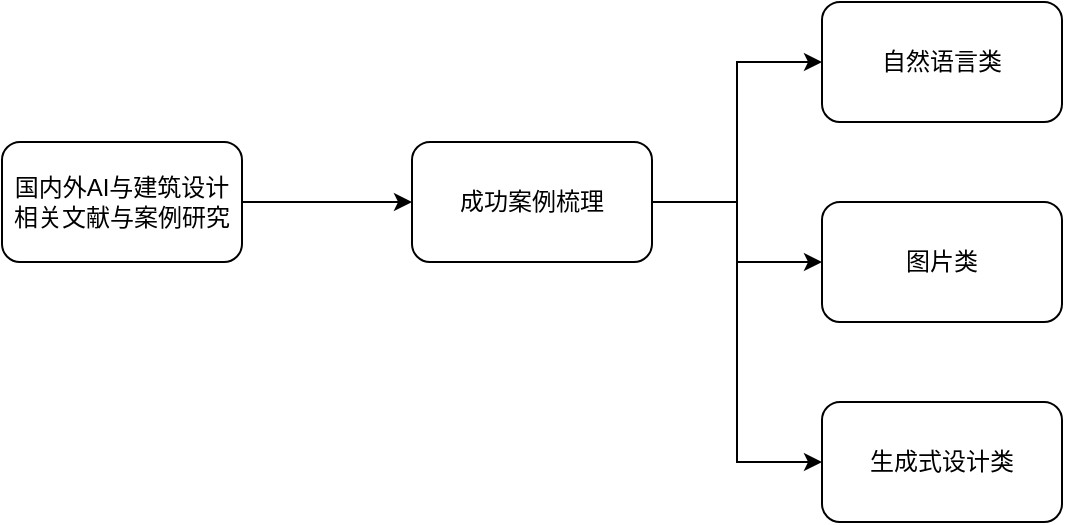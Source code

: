 <mxfile version="21.3.7" type="github">
  <diagram name="第 1 页" id="cNeXyacaS3HCfai4t9V_">
    <mxGraphModel dx="1434" dy="774" grid="1" gridSize="10" guides="1" tooltips="1" connect="1" arrows="1" fold="1" page="1" pageScale="1" pageWidth="1169" pageHeight="827" math="0" shadow="0">
      <root>
        <mxCell id="0" />
        <mxCell id="1" parent="0" />
        <mxCell id="YYZPUzSrGFXBIZA3czpT-3" style="edgeStyle=orthogonalEdgeStyle;rounded=0;orthogonalLoop=1;jettySize=auto;html=1;" edge="1" parent="1" source="YYZPUzSrGFXBIZA3czpT-1" target="YYZPUzSrGFXBIZA3czpT-2">
          <mxGeometry relative="1" as="geometry" />
        </mxCell>
        <mxCell id="YYZPUzSrGFXBIZA3czpT-1" value="国内外AI与建筑设计相关文献与案例研究" style="rounded=1;whiteSpace=wrap;html=1;" vertex="1" parent="1">
          <mxGeometry x="80" y="260" width="120" height="60" as="geometry" />
        </mxCell>
        <mxCell id="YYZPUzSrGFXBIZA3czpT-5" style="edgeStyle=orthogonalEdgeStyle;rounded=0;orthogonalLoop=1;jettySize=auto;html=1;entryX=0;entryY=0.5;entryDx=0;entryDy=0;" edge="1" parent="1" source="YYZPUzSrGFXBIZA3czpT-2" target="YYZPUzSrGFXBIZA3czpT-4">
          <mxGeometry relative="1" as="geometry" />
        </mxCell>
        <mxCell id="YYZPUzSrGFXBIZA3czpT-7" style="edgeStyle=orthogonalEdgeStyle;rounded=0;orthogonalLoop=1;jettySize=auto;html=1;" edge="1" parent="1" source="YYZPUzSrGFXBIZA3czpT-2" target="YYZPUzSrGFXBIZA3czpT-6">
          <mxGeometry relative="1" as="geometry" />
        </mxCell>
        <mxCell id="YYZPUzSrGFXBIZA3czpT-9" style="edgeStyle=orthogonalEdgeStyle;rounded=0;orthogonalLoop=1;jettySize=auto;html=1;entryX=0;entryY=0.5;entryDx=0;entryDy=0;" edge="1" parent="1" source="YYZPUzSrGFXBIZA3czpT-2" target="YYZPUzSrGFXBIZA3czpT-8">
          <mxGeometry relative="1" as="geometry" />
        </mxCell>
        <mxCell id="YYZPUzSrGFXBIZA3czpT-2" value="成功案例梳理" style="rounded=1;whiteSpace=wrap;html=1;" vertex="1" parent="1">
          <mxGeometry x="285" y="260" width="120" height="60" as="geometry" />
        </mxCell>
        <mxCell id="YYZPUzSrGFXBIZA3czpT-4" value="自然语言类" style="rounded=1;whiteSpace=wrap;html=1;" vertex="1" parent="1">
          <mxGeometry x="490" y="190" width="120" height="60" as="geometry" />
        </mxCell>
        <mxCell id="YYZPUzSrGFXBIZA3czpT-6" value="图片类" style="rounded=1;whiteSpace=wrap;html=1;" vertex="1" parent="1">
          <mxGeometry x="490" y="290" width="120" height="60" as="geometry" />
        </mxCell>
        <mxCell id="YYZPUzSrGFXBIZA3czpT-8" value="生成式设计类" style="rounded=1;whiteSpace=wrap;html=1;" vertex="1" parent="1">
          <mxGeometry x="490" y="390" width="120" height="60" as="geometry" />
        </mxCell>
      </root>
    </mxGraphModel>
  </diagram>
</mxfile>
